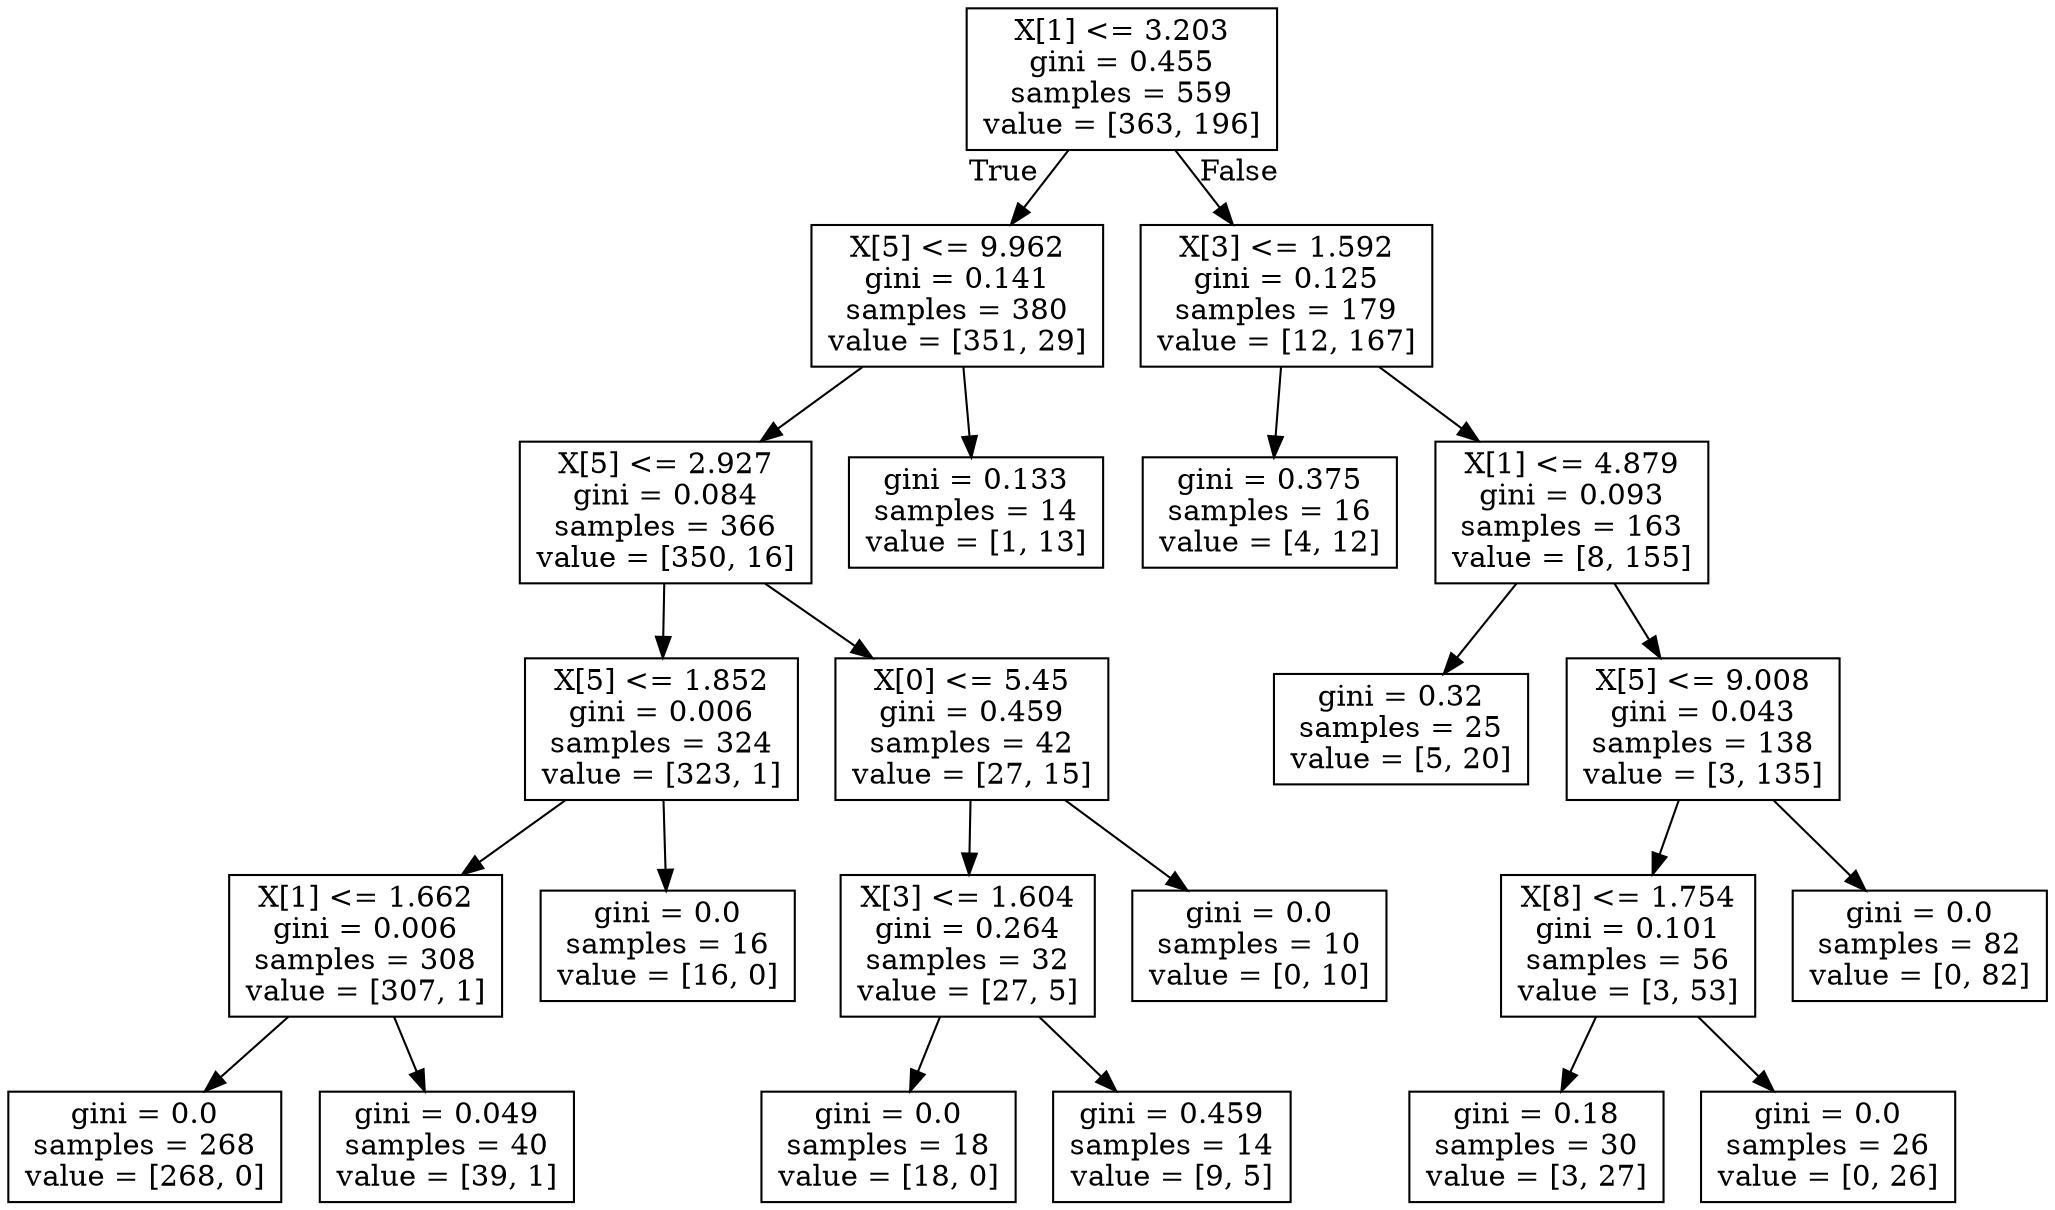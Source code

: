 digraph Tree {
node [shape=box] ;
0 [label="X[1] <= 3.203\ngini = 0.455\nsamples = 559\nvalue = [363, 196]"] ;
1 [label="X[5] <= 9.962\ngini = 0.141\nsamples = 380\nvalue = [351, 29]"] ;
0 -> 1 [labeldistance=2.5, labelangle=45, headlabel="True"] ;
2 [label="X[5] <= 2.927\ngini = 0.084\nsamples = 366\nvalue = [350, 16]"] ;
1 -> 2 ;
3 [label="X[5] <= 1.852\ngini = 0.006\nsamples = 324\nvalue = [323, 1]"] ;
2 -> 3 ;
4 [label="X[1] <= 1.662\ngini = 0.006\nsamples = 308\nvalue = [307, 1]"] ;
3 -> 4 ;
5 [label="gini = 0.0\nsamples = 268\nvalue = [268, 0]"] ;
4 -> 5 ;
6 [label="gini = 0.049\nsamples = 40\nvalue = [39, 1]"] ;
4 -> 6 ;
7 [label="gini = 0.0\nsamples = 16\nvalue = [16, 0]"] ;
3 -> 7 ;
8 [label="X[0] <= 5.45\ngini = 0.459\nsamples = 42\nvalue = [27, 15]"] ;
2 -> 8 ;
9 [label="X[3] <= 1.604\ngini = 0.264\nsamples = 32\nvalue = [27, 5]"] ;
8 -> 9 ;
10 [label="gini = 0.0\nsamples = 18\nvalue = [18, 0]"] ;
9 -> 10 ;
11 [label="gini = 0.459\nsamples = 14\nvalue = [9, 5]"] ;
9 -> 11 ;
12 [label="gini = 0.0\nsamples = 10\nvalue = [0, 10]"] ;
8 -> 12 ;
13 [label="gini = 0.133\nsamples = 14\nvalue = [1, 13]"] ;
1 -> 13 ;
14 [label="X[3] <= 1.592\ngini = 0.125\nsamples = 179\nvalue = [12, 167]"] ;
0 -> 14 [labeldistance=2.5, labelangle=-45, headlabel="False"] ;
15 [label="gini = 0.375\nsamples = 16\nvalue = [4, 12]"] ;
14 -> 15 ;
16 [label="X[1] <= 4.879\ngini = 0.093\nsamples = 163\nvalue = [8, 155]"] ;
14 -> 16 ;
17 [label="gini = 0.32\nsamples = 25\nvalue = [5, 20]"] ;
16 -> 17 ;
18 [label="X[5] <= 9.008\ngini = 0.043\nsamples = 138\nvalue = [3, 135]"] ;
16 -> 18 ;
19 [label="X[8] <= 1.754\ngini = 0.101\nsamples = 56\nvalue = [3, 53]"] ;
18 -> 19 ;
20 [label="gini = 0.18\nsamples = 30\nvalue = [3, 27]"] ;
19 -> 20 ;
21 [label="gini = 0.0\nsamples = 26\nvalue = [0, 26]"] ;
19 -> 21 ;
22 [label="gini = 0.0\nsamples = 82\nvalue = [0, 82]"] ;
18 -> 22 ;
}